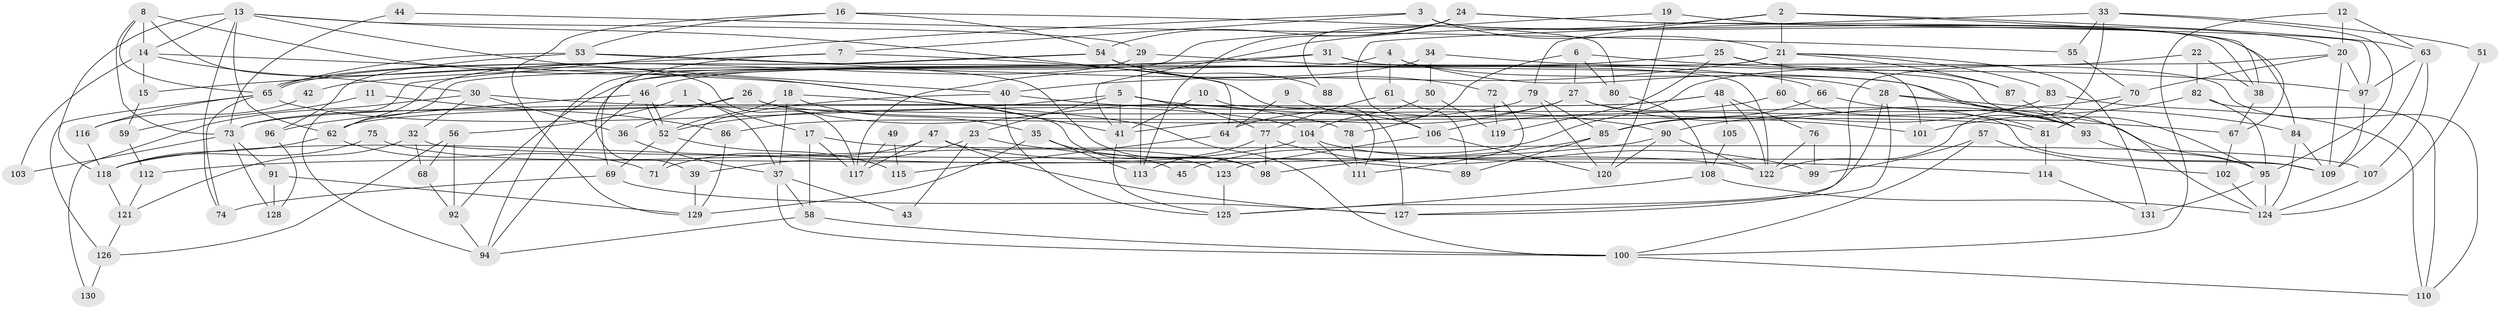// coarse degree distribution, {7: 0.0989010989010989, 5: 0.13186813186813187, 6: 0.14285714285714285, 9: 0.02197802197802198, 4: 0.14285714285714285, 2: 0.10989010989010989, 10: 0.02197802197802198, 3: 0.27472527472527475, 8: 0.054945054945054944}
// Generated by graph-tools (version 1.1) at 2025/24/03/03/25 07:24:04]
// undirected, 131 vertices, 262 edges
graph export_dot {
graph [start="1"]
  node [color=gray90,style=filled];
  1;
  2;
  3;
  4;
  5;
  6;
  7;
  8;
  9;
  10;
  11;
  12;
  13;
  14;
  15;
  16;
  17;
  18;
  19;
  20;
  21;
  22;
  23;
  24;
  25;
  26;
  27;
  28;
  29;
  30;
  31;
  32;
  33;
  34;
  35;
  36;
  37;
  38;
  39;
  40;
  41;
  42;
  43;
  44;
  45;
  46;
  47;
  48;
  49;
  50;
  51;
  52;
  53;
  54;
  55;
  56;
  57;
  58;
  59;
  60;
  61;
  62;
  63;
  64;
  65;
  66;
  67;
  68;
  69;
  70;
  71;
  72;
  73;
  74;
  75;
  76;
  77;
  78;
  79;
  80;
  81;
  82;
  83;
  84;
  85;
  86;
  87;
  88;
  89;
  90;
  91;
  92;
  93;
  94;
  95;
  96;
  97;
  98;
  99;
  100;
  101;
  102;
  103;
  104;
  105;
  106;
  107;
  108;
  109;
  110;
  111;
  112;
  113;
  114;
  115;
  116;
  117;
  118;
  119;
  120;
  121;
  122;
  123;
  124;
  125;
  126;
  127;
  128;
  129;
  130;
  131;
  1 -- 56;
  1 -- 17;
  1 -- 37;
  2 -- 41;
  2 -- 21;
  2 -- 38;
  2 -- 63;
  2 -- 79;
  3 -- 94;
  3 -- 21;
  3 -- 7;
  3 -- 38;
  3 -- 84;
  4 -- 92;
  4 -- 93;
  4 -- 28;
  4 -- 61;
  5 -- 52;
  5 -- 41;
  5 -- 23;
  5 -- 77;
  5 -- 101;
  6 -- 80;
  6 -- 97;
  6 -- 27;
  6 -- 78;
  7 -- 127;
  7 -- 15;
  7 -- 39;
  8 -- 123;
  8 -- 14;
  8 -- 65;
  8 -- 73;
  8 -- 117;
  9 -- 64;
  9 -- 106;
  10 -- 41;
  10 -- 111;
  11 -- 59;
  11 -- 86;
  12 -- 20;
  12 -- 63;
  12 -- 100;
  13 -- 29;
  13 -- 118;
  13 -- 14;
  13 -- 40;
  13 -- 62;
  13 -- 64;
  13 -- 74;
  14 -- 41;
  14 -- 15;
  14 -- 30;
  14 -- 103;
  15 -- 59;
  16 -- 54;
  16 -- 53;
  16 -- 80;
  16 -- 129;
  17 -- 107;
  17 -- 117;
  17 -- 58;
  18 -- 37;
  18 -- 100;
  18 -- 35;
  18 -- 52;
  19 -- 20;
  19 -- 120;
  19 -- 94;
  20 -- 97;
  20 -- 109;
  20 -- 70;
  20 -- 127;
  21 -- 40;
  21 -- 62;
  21 -- 60;
  21 -- 83;
  21 -- 87;
  21 -- 131;
  22 -- 38;
  22 -- 82;
  22 -- 45;
  23 -- 39;
  23 -- 43;
  23 -- 89;
  24 -- 113;
  24 -- 67;
  24 -- 54;
  24 -- 88;
  24 -- 97;
  25 -- 87;
  25 -- 117;
  25 -- 101;
  25 -- 119;
  26 -- 73;
  26 -- 78;
  26 -- 36;
  26 -- 81;
  27 -- 109;
  27 -- 41;
  27 -- 64;
  27 -- 93;
  28 -- 127;
  28 -- 84;
  28 -- 95;
  28 -- 125;
  29 -- 62;
  29 -- 66;
  29 -- 113;
  30 -- 36;
  30 -- 32;
  30 -- 67;
  30 -- 130;
  31 -- 69;
  31 -- 122;
  31 -- 42;
  31 -- 110;
  32 -- 109;
  32 -- 68;
  32 -- 121;
  33 -- 95;
  33 -- 122;
  33 -- 51;
  33 -- 55;
  33 -- 106;
  34 -- 46;
  34 -- 95;
  34 -- 50;
  35 -- 113;
  35 -- 45;
  35 -- 129;
  36 -- 37;
  37 -- 58;
  37 -- 43;
  37 -- 100;
  38 -- 67;
  39 -- 129;
  40 -- 71;
  40 -- 90;
  40 -- 125;
  41 -- 125;
  42 -- 116;
  44 -- 73;
  44 -- 55;
  46 -- 94;
  46 -- 52;
  46 -- 52;
  46 -- 96;
  47 -- 122;
  47 -- 127;
  47 -- 71;
  47 -- 117;
  48 -- 76;
  48 -- 73;
  48 -- 62;
  48 -- 105;
  48 -- 122;
  49 -- 115;
  49 -- 117;
  50 -- 104;
  50 -- 119;
  51 -- 124;
  52 -- 69;
  52 -- 115;
  53 -- 124;
  53 -- 65;
  53 -- 96;
  53 -- 98;
  54 -- 65;
  54 -- 65;
  54 -- 72;
  54 -- 88;
  55 -- 70;
  56 -- 126;
  56 -- 68;
  56 -- 92;
  57 -- 102;
  57 -- 100;
  57 -- 99;
  58 -- 100;
  58 -- 94;
  59 -- 112;
  60 -- 81;
  60 -- 106;
  61 -- 77;
  61 -- 89;
  62 -- 71;
  62 -- 118;
  63 -- 97;
  63 -- 107;
  63 -- 109;
  64 -- 115;
  65 -- 74;
  65 -- 104;
  65 -- 116;
  65 -- 126;
  66 -- 85;
  66 -- 93;
  67 -- 102;
  68 -- 92;
  69 -- 74;
  69 -- 127;
  70 -- 90;
  70 -- 81;
  72 -- 119;
  72 -- 111;
  73 -- 128;
  73 -- 91;
  73 -- 103;
  75 -- 118;
  75 -- 98;
  76 -- 122;
  76 -- 99;
  77 -- 98;
  77 -- 99;
  77 -- 113;
  78 -- 111;
  79 -- 85;
  79 -- 86;
  79 -- 120;
  80 -- 108;
  81 -- 114;
  82 -- 101;
  82 -- 110;
  82 -- 95;
  83 -- 110;
  83 -- 85;
  84 -- 109;
  84 -- 124;
  85 -- 89;
  85 -- 98;
  86 -- 129;
  87 -- 93;
  90 -- 120;
  90 -- 112;
  90 -- 122;
  91 -- 129;
  91 -- 128;
  92 -- 94;
  93 -- 95;
  95 -- 124;
  95 -- 131;
  96 -- 128;
  97 -- 109;
  100 -- 110;
  102 -- 124;
  104 -- 114;
  104 -- 111;
  104 -- 118;
  105 -- 108;
  106 -- 120;
  106 -- 123;
  107 -- 124;
  108 -- 125;
  108 -- 124;
  112 -- 121;
  114 -- 131;
  116 -- 118;
  118 -- 121;
  121 -- 126;
  123 -- 125;
  126 -- 130;
}
